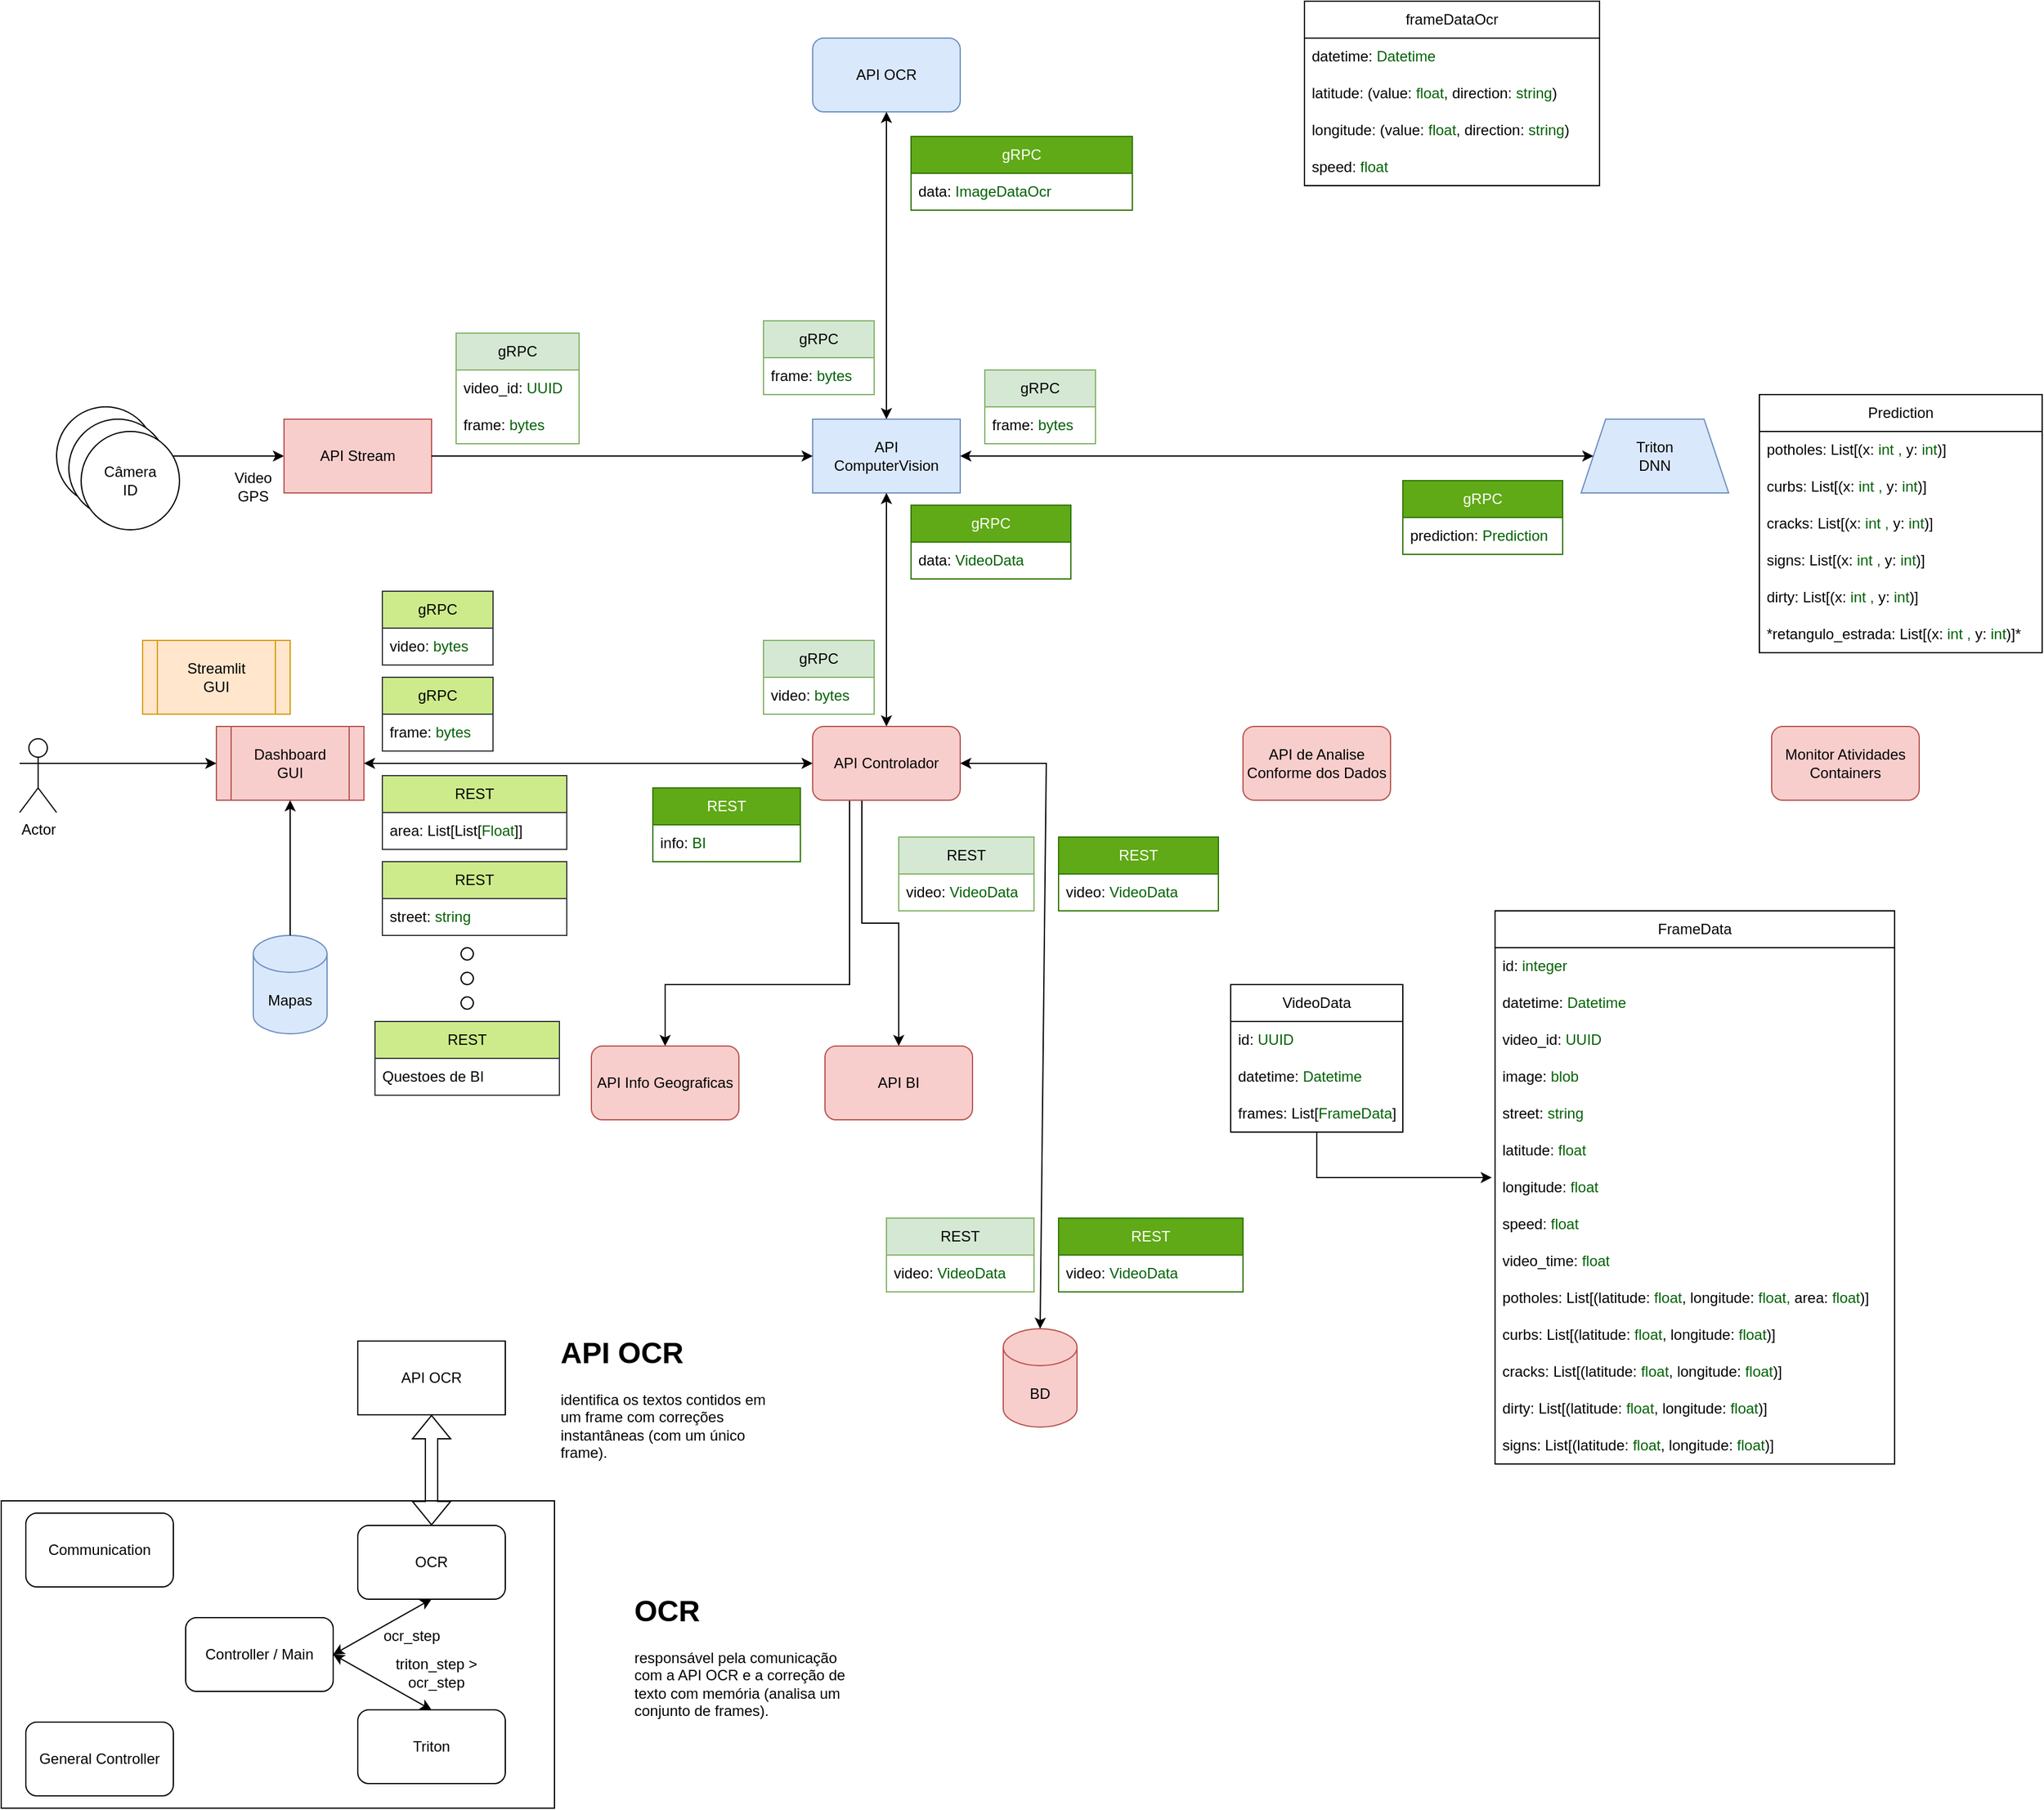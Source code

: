 <mxfile version="23.1.1" type="device">
  <diagram name="Página-1" id="EYRyV14z7W5UFNCW7uuT">
    <mxGraphModel dx="1168" dy="853" grid="1" gridSize="10" guides="1" tooltips="1" connect="1" arrows="1" fold="1" page="1" pageScale="1" pageWidth="1000" pageHeight="800" math="0" shadow="0">
      <root>
        <mxCell id="0" />
        <mxCell id="1" parent="0" />
        <mxCell id="JyG8TFyu4SxPiFcF9osS-7" value="" style="rounded=0;whiteSpace=wrap;html=1;" parent="1" vertex="1">
          <mxGeometry x="70" y="1230" width="450" height="250" as="geometry" />
        </mxCell>
        <mxCell id="bnCXcfJdsJ-xF_6EypAL-2" value="API &lt;br&gt;ComputerVision" style="rounded=0;whiteSpace=wrap;html=1;fillColor=#dae8fc;strokeColor=#6c8ebf;" parent="1" vertex="1">
          <mxGeometry x="730" y="350" width="120" height="60" as="geometry" />
        </mxCell>
        <mxCell id="bnCXcfJdsJ-xF_6EypAL-3" value="" style="endArrow=classic;html=1;rounded=0;entryX=0;entryY=0.5;entryDx=0;entryDy=0;" parent="1" source="bnCXcfJdsJ-xF_6EypAL-12" target="Ie25RGONdwFJnsRX2Di0-2" edge="1">
          <mxGeometry width="50" height="50" relative="1" as="geometry">
            <mxPoint x="190" y="550" as="sourcePoint" />
            <mxPoint x="305" y="430" as="targetPoint" />
          </mxGeometry>
        </mxCell>
        <mxCell id="bnCXcfJdsJ-xF_6EypAL-6" value="BD" style="shape=cylinder3;whiteSpace=wrap;html=1;boundedLbl=1;backgroundOutline=1;size=15;fillColor=#f8cecc;strokeColor=#b85450;" parent="1" vertex="1">
          <mxGeometry x="885" y="1090" width="60" height="80" as="geometry" />
        </mxCell>
        <mxCell id="bnCXcfJdsJ-xF_6EypAL-9" value="Dashboard&lt;br&gt;GUI" style="shape=process;whiteSpace=wrap;html=1;backgroundOutline=1;fillColor=#f8cecc;strokeColor=#b85450;" parent="1" vertex="1">
          <mxGeometry x="245" y="600" width="120" height="60" as="geometry" />
        </mxCell>
        <mxCell id="bnCXcfJdsJ-xF_6EypAL-10" value="" style="endArrow=classic;html=1;rounded=0;exitX=1;exitY=0.333;exitDx=0;exitDy=0;exitPerimeter=0;entryX=0;entryY=0.5;entryDx=0;entryDy=0;" parent="1" source="bnCXcfJdsJ-xF_6EypAL-13" target="bnCXcfJdsJ-xF_6EypAL-9" edge="1">
          <mxGeometry width="50" height="50" relative="1" as="geometry">
            <mxPoint x="435" y="640" as="sourcePoint" />
            <mxPoint x="485" y="590" as="targetPoint" />
          </mxGeometry>
        </mxCell>
        <mxCell id="bnCXcfJdsJ-xF_6EypAL-12" value="Câmera&lt;br&gt;ID" style="ellipse;whiteSpace=wrap;html=1;aspect=fixed;" parent="1" vertex="1">
          <mxGeometry x="115" y="340" width="80" height="80" as="geometry" />
        </mxCell>
        <mxCell id="bnCXcfJdsJ-xF_6EypAL-13" value="Actor" style="shape=umlActor;verticalLabelPosition=bottom;verticalAlign=top;html=1;outlineConnect=0;" parent="1" vertex="1">
          <mxGeometry x="85" y="610" width="30" height="60" as="geometry" />
        </mxCell>
        <mxCell id="bnCXcfJdsJ-xF_6EypAL-16" value="Video&lt;br&gt;GPS" style="text;html=1;strokeColor=none;fillColor=none;align=center;verticalAlign=middle;whiteSpace=wrap;rounded=0;" parent="1" vertex="1">
          <mxGeometry x="245" y="390" width="60" height="30" as="geometry" />
        </mxCell>
        <mxCell id="bnCXcfJdsJ-xF_6EypAL-18" value="Mapas" style="shape=cylinder3;whiteSpace=wrap;html=1;boundedLbl=1;backgroundOutline=1;size=15;fillColor=#dae8fc;strokeColor=#6c8ebf;" parent="1" vertex="1">
          <mxGeometry x="275" y="770" width="60" height="80" as="geometry" />
        </mxCell>
        <mxCell id="bnCXcfJdsJ-xF_6EypAL-19" value="" style="endArrow=classic;html=1;rounded=0;exitX=0.5;exitY=0;exitDx=0;exitDy=0;exitPerimeter=0;entryX=0.5;entryY=1;entryDx=0;entryDy=0;" parent="1" source="bnCXcfJdsJ-xF_6EypAL-18" target="bnCXcfJdsJ-xF_6EypAL-9" edge="1">
          <mxGeometry width="50" height="50" relative="1" as="geometry">
            <mxPoint x="435" y="640" as="sourcePoint" />
            <mxPoint x="485" y="590" as="targetPoint" />
          </mxGeometry>
        </mxCell>
        <mxCell id="vckvgq9Ou5tRfAAQV96y-125" style="edgeStyle=orthogonalEdgeStyle;rounded=0;orthogonalLoop=1;jettySize=auto;html=1;entryX=0.5;entryY=0;entryDx=0;entryDy=0;" edge="1" parent="1" source="bnCXcfJdsJ-xF_6EypAL-23" target="vckvgq9Ou5tRfAAQV96y-122">
          <mxGeometry relative="1" as="geometry">
            <Array as="points">
              <mxPoint x="760" y="810" />
              <mxPoint x="610" y="810" />
            </Array>
          </mxGeometry>
        </mxCell>
        <mxCell id="vckvgq9Ou5tRfAAQV96y-158" style="edgeStyle=orthogonalEdgeStyle;rounded=0;orthogonalLoop=1;jettySize=auto;html=1;exitX=0.5;exitY=1;exitDx=0;exitDy=0;entryX=0.5;entryY=0;entryDx=0;entryDy=0;" edge="1" parent="1" source="bnCXcfJdsJ-xF_6EypAL-23" target="vckvgq9Ou5tRfAAQV96y-126">
          <mxGeometry relative="1" as="geometry">
            <Array as="points">
              <mxPoint x="770" y="660" />
              <mxPoint x="770" y="760" />
              <mxPoint x="800" y="760" />
              <mxPoint x="800" y="860" />
            </Array>
          </mxGeometry>
        </mxCell>
        <mxCell id="bnCXcfJdsJ-xF_6EypAL-23" value="API Controlador" style="rounded=1;whiteSpace=wrap;html=1;fillColor=#f8cecc;strokeColor=#b85450;" parent="1" vertex="1">
          <mxGeometry x="730" y="600" width="120" height="60" as="geometry" />
        </mxCell>
        <mxCell id="bnCXcfJdsJ-xF_6EypAL-25" value="" style="endArrow=classic;startArrow=classic;html=1;rounded=0;exitX=0.5;exitY=0;exitDx=0;exitDy=0;exitPerimeter=0;entryX=1;entryY=0.5;entryDx=0;entryDy=0;" parent="1" source="bnCXcfJdsJ-xF_6EypAL-6" target="bnCXcfJdsJ-xF_6EypAL-23" edge="1">
          <mxGeometry width="50" height="50" relative="1" as="geometry">
            <mxPoint x="810" y="650" as="sourcePoint" />
            <mxPoint x="920" y="630" as="targetPoint" />
            <Array as="points">
              <mxPoint x="920" y="630" />
            </Array>
          </mxGeometry>
        </mxCell>
        <mxCell id="bnCXcfJdsJ-xF_6EypAL-28" value="" style="endArrow=classic;startArrow=classic;html=1;rounded=0;entryX=0.5;entryY=1;entryDx=0;entryDy=0;exitX=0.5;exitY=0;exitDx=0;exitDy=0;" parent="1" source="bnCXcfJdsJ-xF_6EypAL-23" target="bnCXcfJdsJ-xF_6EypAL-2" edge="1">
          <mxGeometry width="50" height="50" relative="1" as="geometry">
            <mxPoint x="505" y="550" as="sourcePoint" />
            <mxPoint x="485" y="590" as="targetPoint" />
          </mxGeometry>
        </mxCell>
        <mxCell id="bnCXcfJdsJ-xF_6EypAL-29" value="" style="endArrow=classic;startArrow=classic;html=1;rounded=0;exitX=1;exitY=0.5;exitDx=0;exitDy=0;entryX=0;entryY=0.5;entryDx=0;entryDy=0;" parent="1" source="bnCXcfJdsJ-xF_6EypAL-9" target="bnCXcfJdsJ-xF_6EypAL-23" edge="1">
          <mxGeometry width="50" height="50" relative="1" as="geometry">
            <mxPoint x="435" y="640" as="sourcePoint" />
            <mxPoint x="485" y="590" as="targetPoint" />
          </mxGeometry>
        </mxCell>
        <mxCell id="bnCXcfJdsJ-xF_6EypAL-31" value="Triton&lt;br&gt;DNN" style="shape=trapezoid;perimeter=trapezoidPerimeter;whiteSpace=wrap;html=1;fixedSize=1;fillColor=#dae8fc;strokeColor=#6c8ebf;" parent="1" vertex="1">
          <mxGeometry x="1355" y="350" width="120" height="60" as="geometry" />
        </mxCell>
        <mxCell id="Ie25RGONdwFJnsRX2Di0-2" value="API Stream" style="rounded=0;whiteSpace=wrap;html=1;fillColor=#f8cecc;strokeColor=#b85450;" parent="1" vertex="1">
          <mxGeometry x="300" y="350" width="120" height="60" as="geometry" />
        </mxCell>
        <mxCell id="Ie25RGONdwFJnsRX2Di0-12" value="" style="endArrow=classic;html=1;rounded=0;entryX=0;entryY=0.5;entryDx=0;entryDy=0;exitX=1;exitY=0.5;exitDx=0;exitDy=0;" parent="1" source="Ie25RGONdwFJnsRX2Di0-2" target="bnCXcfJdsJ-xF_6EypAL-2" edge="1">
          <mxGeometry width="50" height="50" relative="1" as="geometry">
            <mxPoint x="505" y="640" as="sourcePoint" />
            <mxPoint x="555" y="590" as="targetPoint" />
          </mxGeometry>
        </mxCell>
        <mxCell id="Ie25RGONdwFJnsRX2Di0-15" value="Câmera&lt;br&gt;ID" style="ellipse;whiteSpace=wrap;html=1;aspect=fixed;" parent="1" vertex="1">
          <mxGeometry x="125" y="350" width="80" height="80" as="geometry" />
        </mxCell>
        <mxCell id="Ie25RGONdwFJnsRX2Di0-16" value="Câmera&lt;br&gt;ID" style="ellipse;whiteSpace=wrap;html=1;aspect=fixed;" parent="1" vertex="1">
          <mxGeometry x="135" y="360" width="80" height="80" as="geometry" />
        </mxCell>
        <mxCell id="Ie25RGONdwFJnsRX2Di0-17" value="Monitor Atividades&lt;br&gt;Containers" style="rounded=1;whiteSpace=wrap;html=1;fillColor=#f8cecc;strokeColor=#b85450;" parent="1" vertex="1">
          <mxGeometry x="1510" y="600" width="120" height="60" as="geometry" />
        </mxCell>
        <mxCell id="JyG8TFyu4SxPiFcF9osS-1" value="API OCR" style="rounded=1;whiteSpace=wrap;html=1;fillColor=#dae8fc;strokeColor=#6c8ebf;" parent="1" vertex="1">
          <mxGeometry x="730" y="40" width="120" height="60" as="geometry" />
        </mxCell>
        <mxCell id="JyG8TFyu4SxPiFcF9osS-6" value="OCR" style="rounded=1;whiteSpace=wrap;html=1;" parent="1" vertex="1">
          <mxGeometry x="360" y="1250" width="120" height="60" as="geometry" />
        </mxCell>
        <mxCell id="JyG8TFyu4SxPiFcF9osS-8" value="Controller / Main" style="rounded=1;whiteSpace=wrap;html=1;" parent="1" vertex="1">
          <mxGeometry x="220" y="1325" width="120" height="60" as="geometry" />
        </mxCell>
        <mxCell id="JyG8TFyu4SxPiFcF9osS-9" value="Triton" style="rounded=1;whiteSpace=wrap;html=1;" parent="1" vertex="1">
          <mxGeometry x="360" y="1400" width="120" height="60" as="geometry" />
        </mxCell>
        <mxCell id="JyG8TFyu4SxPiFcF9osS-10" value="General Controller" style="rounded=1;whiteSpace=wrap;html=1;" parent="1" vertex="1">
          <mxGeometry x="90" y="1410" width="120" height="60" as="geometry" />
        </mxCell>
        <mxCell id="JyG8TFyu4SxPiFcF9osS-11" value="Communication" style="rounded=1;whiteSpace=wrap;html=1;" parent="1" vertex="1">
          <mxGeometry x="90" y="1240" width="120" height="60" as="geometry" />
        </mxCell>
        <mxCell id="JyG8TFyu4SxPiFcF9osS-12" value="&lt;h1&gt;API OCR&lt;/h1&gt;&lt;p&gt;identifica os textos contidos em um frame com correções instantâneas (com um único frame).&lt;/p&gt;" style="text;html=1;strokeColor=none;fillColor=none;spacing=5;spacingTop=-20;whiteSpace=wrap;overflow=hidden;rounded=0;" parent="1" vertex="1">
          <mxGeometry x="520" y="1090" width="190" height="120" as="geometry" />
        </mxCell>
        <mxCell id="JyG8TFyu4SxPiFcF9osS-13" value="&lt;h1&gt;OCR&lt;/h1&gt;&lt;p&gt;responsável pela comunicação com a API OCR e a correção de texto com memória (analisa um conjunto de frames).&amp;nbsp;&lt;/p&gt;" style="text;html=1;strokeColor=none;fillColor=none;spacing=5;spacingTop=-20;whiteSpace=wrap;overflow=hidden;rounded=0;" parent="1" vertex="1">
          <mxGeometry x="580" y="1300" width="190" height="120" as="geometry" />
        </mxCell>
        <mxCell id="JyG8TFyu4SxPiFcF9osS-14" value="" style="shape=flexArrow;endArrow=classic;startArrow=classic;html=1;rounded=0;entryX=0.5;entryY=0;entryDx=0;entryDy=0;exitX=0.5;exitY=1;exitDx=0;exitDy=0;" parent="1" source="JyG8TFyu4SxPiFcF9osS-15" target="JyG8TFyu4SxPiFcF9osS-6" edge="1">
          <mxGeometry width="100" height="100" relative="1" as="geometry">
            <mxPoint x="260" y="1380" as="sourcePoint" />
            <mxPoint x="360" y="1280" as="targetPoint" />
          </mxGeometry>
        </mxCell>
        <mxCell id="JyG8TFyu4SxPiFcF9osS-15" value="API OCR" style="rounded=0;whiteSpace=wrap;html=1;" parent="1" vertex="1">
          <mxGeometry x="360" y="1100" width="120" height="60" as="geometry" />
        </mxCell>
        <mxCell id="JyG8TFyu4SxPiFcF9osS-17" value="" style="endArrow=classic;startArrow=classic;html=1;rounded=0;exitX=1;exitY=0.5;exitDx=0;exitDy=0;entryX=0.5;entryY=1;entryDx=0;entryDy=0;" parent="1" source="JyG8TFyu4SxPiFcF9osS-8" target="JyG8TFyu4SxPiFcF9osS-6" edge="1">
          <mxGeometry width="50" height="50" relative="1" as="geometry">
            <mxPoint x="350" y="1260" as="sourcePoint" />
            <mxPoint x="400" y="1210" as="targetPoint" />
          </mxGeometry>
        </mxCell>
        <mxCell id="JyG8TFyu4SxPiFcF9osS-18" value="" style="endArrow=classic;startArrow=classic;html=1;rounded=0;entryX=0.5;entryY=0;entryDx=0;entryDy=0;exitX=1;exitY=0.5;exitDx=0;exitDy=0;" parent="1" source="JyG8TFyu4SxPiFcF9osS-8" target="JyG8TFyu4SxPiFcF9osS-9" edge="1">
          <mxGeometry width="50" height="50" relative="1" as="geometry">
            <mxPoint x="340" y="1350" as="sourcePoint" />
            <mxPoint x="400" y="1330" as="targetPoint" />
          </mxGeometry>
        </mxCell>
        <mxCell id="JyG8TFyu4SxPiFcF9osS-21" value="triton_step &amp;gt; ocr_step" style="text;html=1;strokeColor=none;fillColor=none;align=center;verticalAlign=middle;whiteSpace=wrap;rounded=0;" parent="1" vertex="1">
          <mxGeometry x="374" y="1355" width="100" height="30" as="geometry" />
        </mxCell>
        <mxCell id="JyG8TFyu4SxPiFcF9osS-22" value="ocr_step" style="text;html=1;strokeColor=none;fillColor=none;align=center;verticalAlign=middle;whiteSpace=wrap;rounded=0;" parent="1" vertex="1">
          <mxGeometry x="374" y="1325" width="60" height="30" as="geometry" />
        </mxCell>
        <mxCell id="vckvgq9Ou5tRfAAQV96y-6" value="gRPC" style="swimlane;fontStyle=0;childLayout=stackLayout;horizontal=1;startSize=30;horizontalStack=0;resizeParent=1;resizeParentMax=0;resizeLast=0;collapsible=1;marginBottom=0;whiteSpace=wrap;html=1;fillColor=#cdeb8b;strokeColor=#36393d;" vertex="1" parent="1">
          <mxGeometry x="380" y="490" width="90" height="60" as="geometry" />
        </mxCell>
        <mxCell id="vckvgq9Ou5tRfAAQV96y-7" value="video: &lt;font color=&quot;#006104&quot;&gt;bytes&lt;/font&gt;" style="text;strokeColor=none;fillColor=none;align=left;verticalAlign=middle;spacingLeft=4;spacingRight=4;overflow=hidden;points=[[0,0.5],[1,0.5]];portConstraint=eastwest;rotatable=0;whiteSpace=wrap;html=1;" vertex="1" parent="vckvgq9Ou5tRfAAQV96y-6">
          <mxGeometry y="30" width="90" height="30" as="geometry" />
        </mxCell>
        <mxCell id="vckvgq9Ou5tRfAAQV96y-10" value="gRPC" style="swimlane;fontStyle=0;childLayout=stackLayout;horizontal=1;startSize=30;horizontalStack=0;resizeParent=1;resizeParentMax=0;resizeLast=0;collapsible=1;marginBottom=0;whiteSpace=wrap;html=1;fillColor=#cdeb8b;strokeColor=#36393d;" vertex="1" parent="1">
          <mxGeometry x="380" y="560" width="90" height="60" as="geometry" />
        </mxCell>
        <mxCell id="vckvgq9Ou5tRfAAQV96y-11" value="frame: &lt;font color=&quot;#006104&quot;&gt;bytes&lt;/font&gt;" style="text;strokeColor=none;fillColor=none;align=left;verticalAlign=middle;spacingLeft=4;spacingRight=4;overflow=hidden;points=[[0,0.5],[1,0.5]];portConstraint=eastwest;rotatable=0;whiteSpace=wrap;html=1;" vertex="1" parent="vckvgq9Ou5tRfAAQV96y-10">
          <mxGeometry y="30" width="90" height="30" as="geometry" />
        </mxCell>
        <mxCell id="vckvgq9Ou5tRfAAQV96y-16" value="FrameData" style="swimlane;fontStyle=0;childLayout=stackLayout;horizontal=1;startSize=30;horizontalStack=0;resizeParent=1;resizeParentMax=0;resizeLast=0;collapsible=1;marginBottom=0;whiteSpace=wrap;html=1;fillColor=none;gradientColor=none;" vertex="1" parent="1">
          <mxGeometry x="1285" y="750" width="325" height="450" as="geometry">
            <mxRectangle x="610" y="570" width="70" height="30" as="alternateBounds" />
          </mxGeometry>
        </mxCell>
        <mxCell id="vckvgq9Ou5tRfAAQV96y-17" value="id: &lt;font color=&quot;#006104&quot;&gt;integer&lt;/font&gt;" style="text;strokeColor=none;fillColor=none;align=left;verticalAlign=middle;spacingLeft=4;spacingRight=4;overflow=hidden;points=[[0,0.5],[1,0.5]];portConstraint=eastwest;rotatable=0;whiteSpace=wrap;html=1;" vertex="1" parent="vckvgq9Ou5tRfAAQV96y-16">
          <mxGeometry y="30" width="325" height="30" as="geometry" />
        </mxCell>
        <mxCell id="vckvgq9Ou5tRfAAQV96y-132" value="datetime: &lt;font color=&quot;#006104&quot;&gt;Datetime&lt;/font&gt;" style="text;strokeColor=none;fillColor=none;align=left;verticalAlign=middle;spacingLeft=4;spacingRight=4;overflow=hidden;points=[[0,0.5],[1,0.5]];portConstraint=eastwest;rotatable=0;whiteSpace=wrap;html=1;" vertex="1" parent="vckvgq9Ou5tRfAAQV96y-16">
          <mxGeometry y="60" width="325" height="30" as="geometry" />
        </mxCell>
        <mxCell id="vckvgq9Ou5tRfAAQV96y-130" value="video_id: &lt;font color=&quot;#006104&quot;&gt;UUID&lt;/font&gt;" style="text;strokeColor=none;fillColor=none;align=left;verticalAlign=middle;spacingLeft=4;spacingRight=4;overflow=hidden;points=[[0,0.5],[1,0.5]];portConstraint=eastwest;rotatable=0;whiteSpace=wrap;html=1;" vertex="1" parent="vckvgq9Ou5tRfAAQV96y-16">
          <mxGeometry y="90" width="325" height="30" as="geometry" />
        </mxCell>
        <mxCell id="vckvgq9Ou5tRfAAQV96y-131" value="image: &lt;font color=&quot;#006104&quot;&gt;blob&lt;/font&gt;" style="text;strokeColor=none;fillColor=none;align=left;verticalAlign=middle;spacingLeft=4;spacingRight=4;overflow=hidden;points=[[0,0.5],[1,0.5]];portConstraint=eastwest;rotatable=0;whiteSpace=wrap;html=1;" vertex="1" parent="vckvgq9Ou5tRfAAQV96y-16">
          <mxGeometry y="120" width="325" height="30" as="geometry" />
        </mxCell>
        <mxCell id="vckvgq9Ou5tRfAAQV96y-35" value="street: &lt;font color=&quot;#006104&quot;&gt;string&lt;/font&gt;" style="text;strokeColor=none;fillColor=none;align=left;verticalAlign=middle;spacingLeft=4;spacingRight=4;overflow=hidden;points=[[0,0.5],[1,0.5]];portConstraint=eastwest;rotatable=0;whiteSpace=wrap;html=1;" vertex="1" parent="vckvgq9Ou5tRfAAQV96y-16">
          <mxGeometry y="150" width="325" height="30" as="geometry" />
        </mxCell>
        <mxCell id="vckvgq9Ou5tRfAAQV96y-33" value="latitude: &lt;font color=&quot;#006104&quot;&gt;float&lt;/font&gt;" style="text;strokeColor=none;fillColor=none;align=left;verticalAlign=middle;spacingLeft=4;spacingRight=4;overflow=hidden;points=[[0,0.5],[1,0.5]];portConstraint=eastwest;rotatable=0;whiteSpace=wrap;html=1;" vertex="1" parent="vckvgq9Ou5tRfAAQV96y-16">
          <mxGeometry y="180" width="325" height="30" as="geometry" />
        </mxCell>
        <mxCell id="vckvgq9Ou5tRfAAQV96y-34" value="longitude: &lt;font color=&quot;#006104&quot;&gt;float&lt;/font&gt;" style="text;strokeColor=none;fillColor=none;align=left;verticalAlign=middle;spacingLeft=4;spacingRight=4;overflow=hidden;points=[[0,0.5],[1,0.5]];portConstraint=eastwest;rotatable=0;whiteSpace=wrap;html=1;" vertex="1" parent="vckvgq9Ou5tRfAAQV96y-16">
          <mxGeometry y="210" width="325" height="30" as="geometry" />
        </mxCell>
        <mxCell id="vckvgq9Ou5tRfAAQV96y-114" value="speed: &lt;font color=&quot;#006104&quot;&gt;float&lt;/font&gt;" style="text;strokeColor=none;fillColor=none;align=left;verticalAlign=middle;spacingLeft=4;spacingRight=4;overflow=hidden;points=[[0,0.5],[1,0.5]];portConstraint=eastwest;rotatable=0;whiteSpace=wrap;html=1;" vertex="1" parent="vckvgq9Ou5tRfAAQV96y-16">
          <mxGeometry y="240" width="325" height="30" as="geometry" />
        </mxCell>
        <mxCell id="vckvgq9Ou5tRfAAQV96y-104" value="video_time: &lt;font color=&quot;#006104&quot;&gt;float&lt;/font&gt;" style="text;strokeColor=none;fillColor=none;align=left;verticalAlign=middle;spacingLeft=4;spacingRight=4;overflow=hidden;points=[[0,0.5],[1,0.5]];portConstraint=eastwest;rotatable=0;whiteSpace=wrap;html=1;" vertex="1" parent="vckvgq9Ou5tRfAAQV96y-16">
          <mxGeometry y="270" width="325" height="30" as="geometry" />
        </mxCell>
        <mxCell id="vckvgq9Ou5tRfAAQV96y-18" value="potholes: List[(latitude: &lt;font color=&quot;#006104&quot;&gt;float&lt;/font&gt;, longitude: &lt;font color=&quot;#006104&quot;&gt;float, &lt;/font&gt;area:&lt;font color=&quot;#006104&quot;&gt; float&lt;/font&gt;)]" style="text;strokeColor=none;fillColor=none;align=left;verticalAlign=middle;spacingLeft=4;spacingRight=4;overflow=hidden;points=[[0,0.5],[1,0.5]];portConstraint=eastwest;rotatable=0;whiteSpace=wrap;html=1;" vertex="1" parent="vckvgq9Ou5tRfAAQV96y-16">
          <mxGeometry y="300" width="325" height="30" as="geometry" />
        </mxCell>
        <mxCell id="vckvgq9Ou5tRfAAQV96y-79" value="curbs: List[(latitude: &lt;font color=&quot;#006104&quot;&gt;float&lt;/font&gt;, longitude: &lt;font color=&quot;#006104&quot;&gt;float&lt;/font&gt;)]" style="text;strokeColor=none;fillColor=none;align=left;verticalAlign=middle;spacingLeft=4;spacingRight=4;overflow=hidden;points=[[0,0.5],[1,0.5]];portConstraint=eastwest;rotatable=0;whiteSpace=wrap;html=1;" vertex="1" parent="vckvgq9Ou5tRfAAQV96y-16">
          <mxGeometry y="330" width="325" height="30" as="geometry" />
        </mxCell>
        <mxCell id="vckvgq9Ou5tRfAAQV96y-80" value="cracks: List[(latitude: &lt;font color=&quot;#006104&quot;&gt;float&lt;/font&gt;, longitude: &lt;font color=&quot;#006104&quot;&gt;float&lt;/font&gt;)]" style="text;strokeColor=none;fillColor=none;align=left;verticalAlign=middle;spacingLeft=4;spacingRight=4;overflow=hidden;points=[[0,0.5],[1,0.5]];portConstraint=eastwest;rotatable=0;whiteSpace=wrap;html=1;" vertex="1" parent="vckvgq9Ou5tRfAAQV96y-16">
          <mxGeometry y="360" width="325" height="30" as="geometry" />
        </mxCell>
        <mxCell id="vckvgq9Ou5tRfAAQV96y-147" value="dirty: List[(latitude: &lt;font color=&quot;#006104&quot;&gt;float&lt;/font&gt;, longitude: &lt;font color=&quot;#006104&quot;&gt;float&lt;/font&gt;)]" style="text;strokeColor=none;fillColor=none;align=left;verticalAlign=middle;spacingLeft=4;spacingRight=4;overflow=hidden;points=[[0,0.5],[1,0.5]];portConstraint=eastwest;rotatable=0;whiteSpace=wrap;html=1;" vertex="1" parent="vckvgq9Ou5tRfAAQV96y-16">
          <mxGeometry y="390" width="325" height="30" as="geometry" />
        </mxCell>
        <mxCell id="vckvgq9Ou5tRfAAQV96y-82" value="signs: List[(latitude: &lt;font color=&quot;#006104&quot;&gt;float&lt;/font&gt;, longitude: &lt;font color=&quot;#006104&quot;&gt;float&lt;/font&gt;)]" style="text;strokeColor=none;fillColor=none;align=left;verticalAlign=middle;spacingLeft=4;spacingRight=4;overflow=hidden;points=[[0,0.5],[1,0.5]];portConstraint=eastwest;rotatable=0;whiteSpace=wrap;html=1;" vertex="1" parent="vckvgq9Ou5tRfAAQV96y-16">
          <mxGeometry y="420" width="325" height="30" as="geometry" />
        </mxCell>
        <mxCell id="vckvgq9Ou5tRfAAQV96y-36" value="VideoData" style="swimlane;fontStyle=0;childLayout=stackLayout;horizontal=1;startSize=30;horizontalStack=0;resizeParent=1;resizeParentMax=0;resizeLast=0;collapsible=1;marginBottom=0;whiteSpace=wrap;html=1;" vertex="1" parent="1">
          <mxGeometry x="1070" y="810" width="140" height="120" as="geometry" />
        </mxCell>
        <mxCell id="vckvgq9Ou5tRfAAQV96y-37" value="id: &lt;font color=&quot;#006104&quot;&gt;UUID&lt;/font&gt;" style="text;strokeColor=none;fillColor=none;align=left;verticalAlign=middle;spacingLeft=4;spacingRight=4;overflow=hidden;points=[[0,0.5],[1,0.5]];portConstraint=eastwest;rotatable=0;whiteSpace=wrap;html=1;" vertex="1" parent="vckvgq9Ou5tRfAAQV96y-36">
          <mxGeometry y="30" width="140" height="30" as="geometry" />
        </mxCell>
        <mxCell id="vckvgq9Ou5tRfAAQV96y-44" value="datetime: &lt;font color=&quot;#006104&quot;&gt;Datetime&lt;/font&gt;" style="text;strokeColor=none;fillColor=none;align=left;verticalAlign=middle;spacingLeft=4;spacingRight=4;overflow=hidden;points=[[0,0.5],[1,0.5]];portConstraint=eastwest;rotatable=0;whiteSpace=wrap;html=1;" vertex="1" parent="vckvgq9Ou5tRfAAQV96y-36">
          <mxGeometry y="60" width="140" height="30" as="geometry" />
        </mxCell>
        <mxCell id="vckvgq9Ou5tRfAAQV96y-38" value="frames: List[&lt;font color=&quot;#006104&quot;&gt;FrameData&lt;/font&gt;]" style="text;strokeColor=none;fillColor=none;align=left;verticalAlign=middle;spacingLeft=4;spacingRight=4;overflow=hidden;points=[[0,0.5],[1,0.5]];portConstraint=eastwest;rotatable=0;whiteSpace=wrap;html=1;" vertex="1" parent="vckvgq9Ou5tRfAAQV96y-36">
          <mxGeometry y="90" width="140" height="30" as="geometry" />
        </mxCell>
        <mxCell id="vckvgq9Ou5tRfAAQV96y-45" value="gRPC" style="swimlane;fontStyle=0;childLayout=stackLayout;horizontal=1;startSize=30;horizontalStack=0;resizeParent=1;resizeParentMax=0;resizeLast=0;collapsible=1;marginBottom=0;whiteSpace=wrap;html=1;fillColor=#d5e8d4;strokeColor=#82b366;" vertex="1" parent="1">
          <mxGeometry x="690" y="530" width="90" height="60" as="geometry" />
        </mxCell>
        <mxCell id="vckvgq9Ou5tRfAAQV96y-46" value="video: &lt;font color=&quot;#006104&quot;&gt;bytes&lt;/font&gt;" style="text;strokeColor=none;fillColor=none;align=left;verticalAlign=middle;spacingLeft=4;spacingRight=4;overflow=hidden;points=[[0,0.5],[1,0.5]];portConstraint=eastwest;rotatable=0;whiteSpace=wrap;html=1;" vertex="1" parent="vckvgq9Ou5tRfAAQV96y-45">
          <mxGeometry y="30" width="90" height="30" as="geometry" />
        </mxCell>
        <mxCell id="vckvgq9Ou5tRfAAQV96y-47" value="frameDataOcr" style="swimlane;fontStyle=0;childLayout=stackLayout;horizontal=1;startSize=30;horizontalStack=0;resizeParent=1;resizeParentMax=0;resizeLast=0;collapsible=1;marginBottom=0;whiteSpace=wrap;html=1;fillColor=none;gradientColor=none;" vertex="1" parent="1">
          <mxGeometry x="1130" y="10" width="240" height="150" as="geometry">
            <mxRectangle x="610" y="570" width="70" height="30" as="alternateBounds" />
          </mxGeometry>
        </mxCell>
        <mxCell id="vckvgq9Ou5tRfAAQV96y-50" value="datetime: &lt;font color=&quot;#006104&quot;&gt;Datetime&lt;/font&gt;" style="text;strokeColor=none;fillColor=none;align=left;verticalAlign=middle;spacingLeft=4;spacingRight=4;overflow=hidden;points=[[0,0.5],[1,0.5]];portConstraint=eastwest;rotatable=0;whiteSpace=wrap;html=1;" vertex="1" parent="vckvgq9Ou5tRfAAQV96y-47">
          <mxGeometry y="30" width="240" height="30" as="geometry" />
        </mxCell>
        <mxCell id="vckvgq9Ou5tRfAAQV96y-117" value="latitude: (value: &lt;font color=&quot;#006104&quot;&gt;float&lt;/font&gt;, direction: &lt;font color=&quot;#006104&quot;&gt;string&lt;/font&gt;)" style="text;strokeColor=none;fillColor=none;align=left;verticalAlign=middle;spacingLeft=4;spacingRight=4;overflow=hidden;points=[[0,0.5],[1,0.5]];portConstraint=eastwest;rotatable=0;whiteSpace=wrap;html=1;" vertex="1" parent="vckvgq9Ou5tRfAAQV96y-47">
          <mxGeometry y="60" width="240" height="30" as="geometry" />
        </mxCell>
        <mxCell id="vckvgq9Ou5tRfAAQV96y-129" value="longitude: (value: &lt;font color=&quot;#006104&quot;&gt;float&lt;/font&gt;, direction: &lt;font color=&quot;#006104&quot;&gt;string&lt;/font&gt;)" style="text;strokeColor=none;fillColor=none;align=left;verticalAlign=middle;spacingLeft=4;spacingRight=4;overflow=hidden;points=[[0,0.5],[1,0.5]];portConstraint=eastwest;rotatable=0;whiteSpace=wrap;html=1;" vertex="1" parent="vckvgq9Ou5tRfAAQV96y-47">
          <mxGeometry y="90" width="240" height="30" as="geometry" />
        </mxCell>
        <mxCell id="vckvgq9Ou5tRfAAQV96y-52" value="speed: &lt;font color=&quot;#006104&quot;&gt;float&lt;/font&gt;" style="text;strokeColor=none;fillColor=none;align=left;verticalAlign=middle;spacingLeft=4;spacingRight=4;overflow=hidden;points=[[0,0.5],[1,0.5]];portConstraint=eastwest;rotatable=0;whiteSpace=wrap;html=1;" vertex="1" parent="vckvgq9Ou5tRfAAQV96y-47">
          <mxGeometry y="120" width="240" height="30" as="geometry" />
        </mxCell>
        <mxCell id="vckvgq9Ou5tRfAAQV96y-56" value="gRPC" style="swimlane;fontStyle=0;childLayout=stackLayout;horizontal=1;startSize=30;horizontalStack=0;resizeParent=1;resizeParentMax=0;resizeLast=0;collapsible=1;marginBottom=0;whiteSpace=wrap;html=1;fillColor=#60a917;fontColor=#ffffff;strokeColor=#2D7600;" vertex="1" parent="1">
          <mxGeometry x="810" y="120" width="180" height="60" as="geometry" />
        </mxCell>
        <mxCell id="vckvgq9Ou5tRfAAQV96y-57" value="data: &lt;font color=&quot;#006104&quot;&gt;ImageDataOcr&lt;/font&gt;" style="text;strokeColor=none;fillColor=none;align=left;verticalAlign=middle;spacingLeft=4;spacingRight=4;overflow=hidden;points=[[0,0.5],[1,0.5]];portConstraint=eastwest;rotatable=0;whiteSpace=wrap;html=1;" vertex="1" parent="vckvgq9Ou5tRfAAQV96y-56">
          <mxGeometry y="30" width="180" height="30" as="geometry" />
        </mxCell>
        <mxCell id="vckvgq9Ou5tRfAAQV96y-59" value="REST" style="swimlane;fontStyle=0;childLayout=stackLayout;horizontal=1;startSize=30;horizontalStack=0;resizeParent=1;resizeParentMax=0;resizeLast=0;collapsible=1;marginBottom=0;whiteSpace=wrap;html=1;fillColor=#d5e8d4;strokeColor=#82b366;" vertex="1" parent="1">
          <mxGeometry x="790" y="1000" width="120" height="60" as="geometry" />
        </mxCell>
        <mxCell id="vckvgq9Ou5tRfAAQV96y-60" value="video: &lt;font color=&quot;#006104&quot;&gt;VideoData&lt;/font&gt;" style="text;strokeColor=none;fillColor=none;align=left;verticalAlign=middle;spacingLeft=4;spacingRight=4;overflow=hidden;points=[[0,0.5],[1,0.5]];portConstraint=eastwest;rotatable=0;whiteSpace=wrap;html=1;" vertex="1" parent="vckvgq9Ou5tRfAAQV96y-59">
          <mxGeometry y="30" width="120" height="30" as="geometry" />
        </mxCell>
        <mxCell id="vckvgq9Ou5tRfAAQV96y-61" value="" style="endArrow=classic;startArrow=classic;html=1;rounded=0;entryX=0.5;entryY=1;entryDx=0;entryDy=0;exitX=0.5;exitY=0;exitDx=0;exitDy=0;" edge="1" parent="1" source="bnCXcfJdsJ-xF_6EypAL-2" target="JyG8TFyu4SxPiFcF9osS-1">
          <mxGeometry width="50" height="50" relative="1" as="geometry">
            <mxPoint x="740" y="480" as="sourcePoint" />
            <mxPoint x="670" y="230" as="targetPoint" />
          </mxGeometry>
        </mxCell>
        <mxCell id="vckvgq9Ou5tRfAAQV96y-62" value="" style="endArrow=classic;startArrow=classic;html=1;rounded=0;entryX=0;entryY=0.5;entryDx=0;entryDy=0;exitX=1;exitY=0.5;exitDx=0;exitDy=0;" edge="1" parent="1" source="bnCXcfJdsJ-xF_6EypAL-2" target="bnCXcfJdsJ-xF_6EypAL-31">
          <mxGeometry width="50" height="50" relative="1" as="geometry">
            <mxPoint x="910" y="430" as="sourcePoint" />
            <mxPoint x="960" y="430" as="targetPoint" />
          </mxGeometry>
        </mxCell>
        <mxCell id="vckvgq9Ou5tRfAAQV96y-63" value="Prediction" style="swimlane;fontStyle=0;childLayout=stackLayout;horizontal=1;startSize=30;horizontalStack=0;resizeParent=1;resizeParentMax=0;resizeLast=0;collapsible=1;marginBottom=0;whiteSpace=wrap;html=1;fillColor=none;gradientColor=none;" vertex="1" parent="1">
          <mxGeometry x="1500" y="330" width="230" height="210" as="geometry">
            <mxRectangle x="610" y="570" width="70" height="30" as="alternateBounds" />
          </mxGeometry>
        </mxCell>
        <mxCell id="vckvgq9Ou5tRfAAQV96y-68" value="potholes: List[(x:&lt;font color=&quot;#006104&quot;&gt; int , &lt;/font&gt;y:&lt;font color=&quot;#006104&quot;&gt; int&lt;/font&gt;)]" style="text;strokeColor=none;fillColor=none;align=left;verticalAlign=middle;spacingLeft=4;spacingRight=4;overflow=hidden;points=[[0,0.5],[1,0.5]];portConstraint=eastwest;rotatable=0;whiteSpace=wrap;html=1;" vertex="1" parent="vckvgq9Ou5tRfAAQV96y-63">
          <mxGeometry y="30" width="230" height="30" as="geometry" />
        </mxCell>
        <mxCell id="vckvgq9Ou5tRfAAQV96y-69" value="curbs:&amp;nbsp;List[(x:&lt;font style=&quot;border-color: var(--border-color);&quot; color=&quot;#006104&quot;&gt;&amp;nbsp;int ,&amp;nbsp;&lt;/font&gt;y:&lt;font style=&quot;border-color: var(--border-color);&quot; color=&quot;#006104&quot;&gt;&amp;nbsp;int&lt;/font&gt;&lt;font style=&quot;border-color: var(--border-color);&quot;&gt;)]&lt;/font&gt;" style="text;strokeColor=none;fillColor=none;align=left;verticalAlign=middle;spacingLeft=4;spacingRight=4;overflow=hidden;points=[[0,0.5],[1,0.5]];portConstraint=eastwest;rotatable=0;whiteSpace=wrap;html=1;" vertex="1" parent="vckvgq9Ou5tRfAAQV96y-63">
          <mxGeometry y="60" width="230" height="30" as="geometry" />
        </mxCell>
        <mxCell id="vckvgq9Ou5tRfAAQV96y-70" value="cracks: List[(x:&lt;font style=&quot;border-color: var(--border-color);&quot; color=&quot;#006104&quot;&gt;&amp;nbsp;int ,&amp;nbsp;&lt;/font&gt;y:&lt;font style=&quot;border-color: var(--border-color);&quot; color=&quot;#006104&quot;&gt;&amp;nbsp;int&lt;/font&gt;&lt;font style=&quot;border-color: var(--border-color);&quot;&gt;)]&lt;/font&gt;" style="text;strokeColor=none;fillColor=none;align=left;verticalAlign=middle;spacingLeft=4;spacingRight=4;overflow=hidden;points=[[0,0.5],[1,0.5]];portConstraint=eastwest;rotatable=0;whiteSpace=wrap;html=1;" vertex="1" parent="vckvgq9Ou5tRfAAQV96y-63">
          <mxGeometry y="90" width="230" height="30" as="geometry" />
        </mxCell>
        <mxCell id="vckvgq9Ou5tRfAAQV96y-71" value="signs: List[(x:&lt;font style=&quot;border-color: var(--border-color);&quot; color=&quot;#006104&quot;&gt;&amp;nbsp;int ,&amp;nbsp;&lt;/font&gt;y:&lt;font style=&quot;border-color: var(--border-color);&quot; color=&quot;#006104&quot;&gt;&amp;nbsp;int&lt;/font&gt;&lt;font style=&quot;border-color: var(--border-color);&quot;&gt;)]&lt;/font&gt;" style="text;strokeColor=none;fillColor=none;align=left;verticalAlign=middle;spacingLeft=4;spacingRight=4;overflow=hidden;points=[[0,0.5],[1,0.5]];portConstraint=eastwest;rotatable=0;whiteSpace=wrap;html=1;" vertex="1" parent="vckvgq9Ou5tRfAAQV96y-63">
          <mxGeometry y="120" width="230" height="30" as="geometry" />
        </mxCell>
        <mxCell id="vckvgq9Ou5tRfAAQV96y-118" value="dirty: List[(x:&lt;font style=&quot;border-color: var(--border-color);&quot; color=&quot;#006104&quot;&gt;&amp;nbsp;int ,&amp;nbsp;&lt;/font&gt;y:&lt;font style=&quot;border-color: var(--border-color);&quot; color=&quot;#006104&quot;&gt;&amp;nbsp;int&lt;/font&gt;&lt;font style=&quot;border-color: var(--border-color);&quot;&gt;)]&lt;/font&gt;" style="text;strokeColor=none;fillColor=none;align=left;verticalAlign=middle;spacingLeft=4;spacingRight=4;overflow=hidden;points=[[0,0.5],[1,0.5]];portConstraint=eastwest;rotatable=0;whiteSpace=wrap;html=1;" vertex="1" parent="vckvgq9Ou5tRfAAQV96y-63">
          <mxGeometry y="150" width="230" height="30" as="geometry" />
        </mxCell>
        <mxCell id="vckvgq9Ou5tRfAAQV96y-119" value="*retangulo_estrada: List[(x:&lt;font style=&quot;border-color: var(--border-color);&quot; color=&quot;#006104&quot;&gt;&amp;nbsp;int ,&amp;nbsp;&lt;/font&gt;y:&lt;font style=&quot;border-color: var(--border-color);&quot; color=&quot;#006104&quot;&gt;&amp;nbsp;int&lt;/font&gt;&lt;font style=&quot;border-color: var(--border-color);&quot;&gt;)]*&lt;/font&gt;" style="text;strokeColor=none;fillColor=none;align=left;verticalAlign=middle;spacingLeft=4;spacingRight=4;overflow=hidden;points=[[0,0.5],[1,0.5]];portConstraint=eastwest;rotatable=0;whiteSpace=wrap;html=1;" vertex="1" parent="vckvgq9Ou5tRfAAQV96y-63">
          <mxGeometry y="180" width="230" height="30" as="geometry" />
        </mxCell>
        <mxCell id="vckvgq9Ou5tRfAAQV96y-72" value="gRPC" style="swimlane;fontStyle=0;childLayout=stackLayout;horizontal=1;startSize=30;horizontalStack=0;resizeParent=1;resizeParentMax=0;resizeLast=0;collapsible=1;marginBottom=0;whiteSpace=wrap;html=1;fillColor=#60a917;fontColor=#ffffff;strokeColor=#2D7600;" vertex="1" parent="1">
          <mxGeometry x="1210" y="400" width="130" height="60" as="geometry" />
        </mxCell>
        <mxCell id="vckvgq9Ou5tRfAAQV96y-73" value="prediction: &lt;font color=&quot;#006104&quot;&gt;Prediction&lt;/font&gt;" style="text;strokeColor=none;fillColor=none;align=left;verticalAlign=middle;spacingLeft=4;spacingRight=4;overflow=hidden;points=[[0,0.5],[1,0.5]];portConstraint=eastwest;rotatable=0;whiteSpace=wrap;html=1;" vertex="1" parent="vckvgq9Ou5tRfAAQV96y-72">
          <mxGeometry y="30" width="130" height="30" as="geometry" />
        </mxCell>
        <mxCell id="vckvgq9Ou5tRfAAQV96y-74" value="gRPC" style="swimlane;fontStyle=0;childLayout=stackLayout;horizontal=1;startSize=30;horizontalStack=0;resizeParent=1;resizeParentMax=0;resizeLast=0;collapsible=1;marginBottom=0;whiteSpace=wrap;html=1;fillColor=#d5e8d4;strokeColor=#82b366;" vertex="1" parent="1">
          <mxGeometry x="440" y="280" width="100" height="90" as="geometry" />
        </mxCell>
        <mxCell id="vckvgq9Ou5tRfAAQV96y-75" value="video_id: &lt;font color=&quot;#006104&quot;&gt;UUID&lt;/font&gt;" style="text;strokeColor=none;fillColor=none;align=left;verticalAlign=middle;spacingLeft=4;spacingRight=4;overflow=hidden;points=[[0,0.5],[1,0.5]];portConstraint=eastwest;rotatable=0;whiteSpace=wrap;html=1;" vertex="1" parent="vckvgq9Ou5tRfAAQV96y-74">
          <mxGeometry y="30" width="100" height="30" as="geometry" />
        </mxCell>
        <mxCell id="vckvgq9Ou5tRfAAQV96y-76" value="frame: &lt;font color=&quot;#006104&quot;&gt;bytes&lt;/font&gt;" style="text;strokeColor=none;fillColor=none;align=left;verticalAlign=middle;spacingLeft=4;spacingRight=4;overflow=hidden;points=[[0,0.5],[1,0.5]];portConstraint=eastwest;rotatable=0;whiteSpace=wrap;html=1;" vertex="1" parent="vckvgq9Ou5tRfAAQV96y-74">
          <mxGeometry y="60" width="100" height="30" as="geometry" />
        </mxCell>
        <mxCell id="vckvgq9Ou5tRfAAQV96y-92" value="gRPC" style="swimlane;fontStyle=0;childLayout=stackLayout;horizontal=1;startSize=30;horizontalStack=0;resizeParent=1;resizeParentMax=0;resizeLast=0;collapsible=1;marginBottom=0;whiteSpace=wrap;html=1;fillColor=#60a917;fontColor=#ffffff;strokeColor=#2D7600;" vertex="1" parent="1">
          <mxGeometry x="810" y="420" width="130" height="60" as="geometry" />
        </mxCell>
        <mxCell id="vckvgq9Ou5tRfAAQV96y-93" value="data: &lt;font color=&quot;#006104&quot;&gt;VideoData&lt;/font&gt;" style="text;strokeColor=none;fillColor=none;align=left;verticalAlign=middle;spacingLeft=4;spacingRight=4;overflow=hidden;points=[[0,0.5],[1,0.5]];portConstraint=eastwest;rotatable=0;whiteSpace=wrap;html=1;" vertex="1" parent="vckvgq9Ou5tRfAAQV96y-92">
          <mxGeometry y="30" width="130" height="30" as="geometry" />
        </mxCell>
        <mxCell id="vckvgq9Ou5tRfAAQV96y-94" value="REST" style="swimlane;fontStyle=0;childLayout=stackLayout;horizontal=1;startSize=30;horizontalStack=0;resizeParent=1;resizeParentMax=0;resizeLast=0;collapsible=1;marginBottom=0;whiteSpace=wrap;html=1;fillColor=#d5e8d4;strokeColor=#82b366;" vertex="1" parent="1">
          <mxGeometry x="800" y="690" width="110" height="60" as="geometry" />
        </mxCell>
        <mxCell id="vckvgq9Ou5tRfAAQV96y-95" value="video: &lt;font color=&quot;#006104&quot;&gt;VideoData&lt;/font&gt;" style="text;strokeColor=none;fillColor=none;align=left;verticalAlign=middle;spacingLeft=4;spacingRight=4;overflow=hidden;points=[[0,0.5],[1,0.5]];portConstraint=eastwest;rotatable=0;whiteSpace=wrap;html=1;" vertex="1" parent="vckvgq9Ou5tRfAAQV96y-94">
          <mxGeometry y="30" width="110" height="30" as="geometry" />
        </mxCell>
        <mxCell id="vckvgq9Ou5tRfAAQV96y-96" value="REST" style="swimlane;fontStyle=0;childLayout=stackLayout;horizontal=1;startSize=30;horizontalStack=0;resizeParent=1;resizeParentMax=0;resizeLast=0;collapsible=1;marginBottom=0;whiteSpace=wrap;html=1;fillColor=#60a917;strokeColor=#2D7600;fontColor=#ffffff;" vertex="1" parent="1">
          <mxGeometry x="600" y="650" width="120" height="60" as="geometry" />
        </mxCell>
        <mxCell id="vckvgq9Ou5tRfAAQV96y-97" value="info: &lt;font color=&quot;#006104&quot;&gt;BI&lt;/font&gt;" style="text;strokeColor=none;fillColor=none;align=left;verticalAlign=middle;spacingLeft=4;spacingRight=4;overflow=hidden;points=[[0,0.5],[1,0.5]];portConstraint=eastwest;rotatable=0;whiteSpace=wrap;html=1;" vertex="1" parent="vckvgq9Ou5tRfAAQV96y-96">
          <mxGeometry y="30" width="120" height="30" as="geometry" />
        </mxCell>
        <mxCell id="vckvgq9Ou5tRfAAQV96y-100" value="gRPC" style="swimlane;fontStyle=0;childLayout=stackLayout;horizontal=1;startSize=30;horizontalStack=0;resizeParent=1;resizeParentMax=0;resizeLast=0;collapsible=1;marginBottom=0;whiteSpace=wrap;html=1;fillColor=#d5e8d4;strokeColor=#82b366;" vertex="1" parent="1">
          <mxGeometry x="870" y="310" width="90" height="60" as="geometry" />
        </mxCell>
        <mxCell id="vckvgq9Ou5tRfAAQV96y-101" value="frame: &lt;font color=&quot;#006104&quot;&gt;bytes&lt;/font&gt;" style="text;strokeColor=none;fillColor=none;align=left;verticalAlign=middle;spacingLeft=4;spacingRight=4;overflow=hidden;points=[[0,0.5],[1,0.5]];portConstraint=eastwest;rotatable=0;whiteSpace=wrap;html=1;" vertex="1" parent="vckvgq9Ou5tRfAAQV96y-100">
          <mxGeometry y="30" width="90" height="30" as="geometry" />
        </mxCell>
        <mxCell id="vckvgq9Ou5tRfAAQV96y-103" style="edgeStyle=orthogonalEdgeStyle;rounded=0;orthogonalLoop=1;jettySize=auto;html=1;entryX=-0.008;entryY=0.233;entryDx=0;entryDy=0;entryPerimeter=0;" edge="1" parent="1" source="vckvgq9Ou5tRfAAQV96y-36" target="vckvgq9Ou5tRfAAQV96y-34">
          <mxGeometry relative="1" as="geometry" />
        </mxCell>
        <mxCell id="vckvgq9Ou5tRfAAQV96y-105" value="gRPC" style="swimlane;fontStyle=0;childLayout=stackLayout;horizontal=1;startSize=30;horizontalStack=0;resizeParent=1;resizeParentMax=0;resizeLast=0;collapsible=1;marginBottom=0;whiteSpace=wrap;html=1;fillColor=#d5e8d4;strokeColor=#82b366;" vertex="1" parent="1">
          <mxGeometry x="690" y="270" width="90" height="60" as="geometry" />
        </mxCell>
        <mxCell id="vckvgq9Ou5tRfAAQV96y-106" value="frame: &lt;font color=&quot;#006104&quot;&gt;bytes&lt;/font&gt;" style="text;strokeColor=none;fillColor=none;align=left;verticalAlign=middle;spacingLeft=4;spacingRight=4;overflow=hidden;points=[[0,0.5],[1,0.5]];portConstraint=eastwest;rotatable=0;whiteSpace=wrap;html=1;" vertex="1" parent="vckvgq9Ou5tRfAAQV96y-105">
          <mxGeometry y="30" width="90" height="30" as="geometry" />
        </mxCell>
        <mxCell id="vckvgq9Ou5tRfAAQV96y-107" value="REST" style="swimlane;fontStyle=0;childLayout=stackLayout;horizontal=1;startSize=30;horizontalStack=0;resizeParent=1;resizeParentMax=0;resizeLast=0;collapsible=1;marginBottom=0;whiteSpace=wrap;html=1;fillColor=#60a917;strokeColor=#2D7600;fontColor=#ffffff;" vertex="1" parent="1">
          <mxGeometry x="930" y="1000" width="150" height="60" as="geometry" />
        </mxCell>
        <mxCell id="vckvgq9Ou5tRfAAQV96y-108" value="video: &lt;font color=&quot;#006104&quot;&gt;VideoData&lt;/font&gt;" style="text;strokeColor=none;fillColor=none;align=left;verticalAlign=middle;spacingLeft=4;spacingRight=4;overflow=hidden;points=[[0,0.5],[1,0.5]];portConstraint=eastwest;rotatable=0;whiteSpace=wrap;html=1;" vertex="1" parent="vckvgq9Ou5tRfAAQV96y-107">
          <mxGeometry y="30" width="150" height="30" as="geometry" />
        </mxCell>
        <mxCell id="vckvgq9Ou5tRfAAQV96y-110" value="REST" style="swimlane;fontStyle=0;childLayout=stackLayout;horizontal=1;startSize=30;horizontalStack=0;resizeParent=1;resizeParentMax=0;resizeLast=0;collapsible=1;marginBottom=0;whiteSpace=wrap;html=1;fillColor=#60a917;strokeColor=#2D7600;fontColor=#ffffff;" vertex="1" parent="1">
          <mxGeometry x="930" y="690" width="130" height="60" as="geometry" />
        </mxCell>
        <mxCell id="vckvgq9Ou5tRfAAQV96y-111" value="video: &lt;font color=&quot;#006104&quot;&gt;VideoData&lt;/font&gt;" style="text;strokeColor=none;fillColor=none;align=left;verticalAlign=middle;spacingLeft=4;spacingRight=4;overflow=hidden;points=[[0,0.5],[1,0.5]];portConstraint=eastwest;rotatable=0;whiteSpace=wrap;html=1;" vertex="1" parent="vckvgq9Ou5tRfAAQV96y-110">
          <mxGeometry y="30" width="130" height="30" as="geometry" />
        </mxCell>
        <mxCell id="vckvgq9Ou5tRfAAQV96y-115" value="Streamlit&lt;br&gt;GUI" style="shape=process;whiteSpace=wrap;html=1;backgroundOutline=1;fillColor=#ffe6cc;strokeColor=#d79b00;" vertex="1" parent="1">
          <mxGeometry x="185" y="530" width="120" height="60" as="geometry" />
        </mxCell>
        <mxCell id="vckvgq9Ou5tRfAAQV96y-120" value="REST" style="swimlane;fontStyle=0;childLayout=stackLayout;horizontal=1;startSize=30;horizontalStack=0;resizeParent=1;resizeParentMax=0;resizeLast=0;collapsible=1;marginBottom=0;whiteSpace=wrap;html=1;fillColor=#cdeb8b;strokeColor=#36393d;" vertex="1" parent="1">
          <mxGeometry x="380" y="640" width="150" height="60" as="geometry" />
        </mxCell>
        <mxCell id="vckvgq9Ou5tRfAAQV96y-121" value="area: List[List[&lt;font color=&quot;#006104&quot;&gt;Float&lt;/font&gt;]]" style="text;strokeColor=none;fillColor=none;align=left;verticalAlign=middle;spacingLeft=4;spacingRight=4;overflow=hidden;points=[[0,0.5],[1,0.5]];portConstraint=eastwest;rotatable=0;whiteSpace=wrap;html=1;" vertex="1" parent="vckvgq9Ou5tRfAAQV96y-120">
          <mxGeometry y="30" width="150" height="30" as="geometry" />
        </mxCell>
        <mxCell id="vckvgq9Ou5tRfAAQV96y-122" value="API Info Geograficas" style="rounded=1;whiteSpace=wrap;html=1;fillColor=#f8cecc;strokeColor=#b85450;" vertex="1" parent="1">
          <mxGeometry x="550" y="860" width="120" height="60" as="geometry" />
        </mxCell>
        <mxCell id="vckvgq9Ou5tRfAAQV96y-126" value="API BI" style="rounded=1;whiteSpace=wrap;html=1;fillColor=#f8cecc;strokeColor=#b85450;" vertex="1" parent="1">
          <mxGeometry x="740" y="860" width="120" height="60" as="geometry" />
        </mxCell>
        <mxCell id="vckvgq9Ou5tRfAAQV96y-149" value="REST" style="swimlane;fontStyle=0;childLayout=stackLayout;horizontal=1;startSize=30;horizontalStack=0;resizeParent=1;resizeParentMax=0;resizeLast=0;collapsible=1;marginBottom=0;whiteSpace=wrap;html=1;fillColor=#cdeb8b;strokeColor=#36393d;" vertex="1" parent="1">
          <mxGeometry x="380" y="710" width="150" height="60" as="geometry" />
        </mxCell>
        <mxCell id="vckvgq9Ou5tRfAAQV96y-150" value="street: &lt;font color=&quot;#006104&quot;&gt;string&lt;/font&gt;" style="text;strokeColor=none;fillColor=none;align=left;verticalAlign=middle;spacingLeft=4;spacingRight=4;overflow=hidden;points=[[0,0.5],[1,0.5]];portConstraint=eastwest;rotatable=0;whiteSpace=wrap;html=1;" vertex="1" parent="vckvgq9Ou5tRfAAQV96y-149">
          <mxGeometry y="30" width="150" height="30" as="geometry" />
        </mxCell>
        <mxCell id="vckvgq9Ou5tRfAAQV96y-151" value="" style="ellipse;whiteSpace=wrap;html=1;aspect=fixed;" vertex="1" parent="1">
          <mxGeometry x="444" y="780" width="10" height="10" as="geometry" />
        </mxCell>
        <mxCell id="vckvgq9Ou5tRfAAQV96y-152" value="" style="ellipse;whiteSpace=wrap;html=1;aspect=fixed;" vertex="1" parent="1">
          <mxGeometry x="444" y="800" width="10" height="10" as="geometry" />
        </mxCell>
        <mxCell id="vckvgq9Ou5tRfAAQV96y-153" value="" style="ellipse;whiteSpace=wrap;html=1;aspect=fixed;" vertex="1" parent="1">
          <mxGeometry x="444" y="820" width="10" height="10" as="geometry" />
        </mxCell>
        <mxCell id="vckvgq9Ou5tRfAAQV96y-154" value="REST" style="swimlane;fontStyle=0;childLayout=stackLayout;horizontal=1;startSize=30;horizontalStack=0;resizeParent=1;resizeParentMax=0;resizeLast=0;collapsible=1;marginBottom=0;whiteSpace=wrap;html=1;fillColor=#cdeb8b;strokeColor=#36393d;" vertex="1" parent="1">
          <mxGeometry x="374" y="840" width="150" height="60" as="geometry" />
        </mxCell>
        <mxCell id="vckvgq9Ou5tRfAAQV96y-155" value="Questoes de BI" style="text;strokeColor=none;fillColor=none;align=left;verticalAlign=middle;spacingLeft=4;spacingRight=4;overflow=hidden;points=[[0,0.5],[1,0.5]];portConstraint=eastwest;rotatable=0;whiteSpace=wrap;html=1;" vertex="1" parent="vckvgq9Ou5tRfAAQV96y-154">
          <mxGeometry y="30" width="150" height="30" as="geometry" />
        </mxCell>
        <mxCell id="vckvgq9Ou5tRfAAQV96y-159" value="API de Analise Conforme dos Dados" style="rounded=1;whiteSpace=wrap;html=1;fillColor=#f8cecc;strokeColor=#b85450;" vertex="1" parent="1">
          <mxGeometry x="1080" y="600" width="120" height="60" as="geometry" />
        </mxCell>
      </root>
    </mxGraphModel>
  </diagram>
</mxfile>
